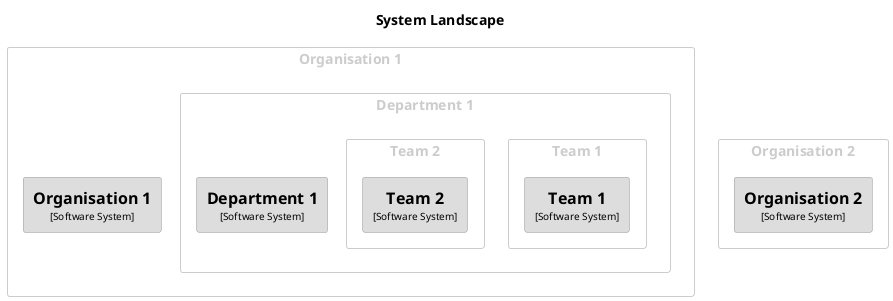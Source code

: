 @startuml
set separator none
title System Landscape

top to bottom direction

skinparam {
  shadowing false
  arrowFontSize 10
  defaultTextAlignment center
  wrapWidth 200
  maxMessageSize 100
}

hide stereotype

skinparam rectangle<<Department1>> {
  BackgroundColor #dddddd
  FontColor #000000
  BorderColor #9a9a9a
}
skinparam rectangle<<Organisation1>> {
  BackgroundColor #dddddd
  FontColor #000000
  BorderColor #9a9a9a
}
skinparam rectangle<<Organisation2>> {
  BackgroundColor #dddddd
  FontColor #000000
  BorderColor #9a9a9a
}
skinparam rectangle<<Team1>> {
  BackgroundColor #dddddd
  FontColor #000000
  BorderColor #9a9a9a
}
skinparam rectangle<<Team2>> {
  BackgroundColor #dddddd
  FontColor #000000
  BorderColor #9a9a9a
}

rectangle "Organisation 1" <<group>> {
  skinparam RectangleBorderColor<<group>> #cccccc
  skinparam RectangleFontColor<<group>> #cccccc

  rectangle "==Organisation 1\n<size:10>[Software System]</size>" <<Organisation1>> as Organisation1
    rectangle "Department 1" <<group>> {
      skinparam RectangleBorderColor<<group>> #cccccc
      skinparam RectangleFontColor<<group>> #cccccc

      rectangle "==Department 1\n<size:10>[Software System]</size>" <<Department1>> as Department1
        rectangle "Team 1" <<group>> {
          skinparam RectangleBorderColor<<group>> #cccccc
          skinparam RectangleFontColor<<group>> #cccccc

          rectangle "==Team 1\n<size:10>[Software System]</size>" <<Team1>> as Team1
        }

        rectangle "Team 2" <<group>> {
          skinparam RectangleBorderColor<<group>> #cccccc
          skinparam RectangleFontColor<<group>> #cccccc

          rectangle "==Team 2\n<size:10>[Software System]</size>" <<Team2>> as Team2
        }

    }

}

rectangle "Organisation 2" <<group>> {
  skinparam RectangleBorderColor<<group>> #cccccc
  skinparam RectangleFontColor<<group>> #cccccc

  rectangle "==Organisation 2\n<size:10>[Software System]</size>" <<Organisation2>> as Organisation2
}


@enduml